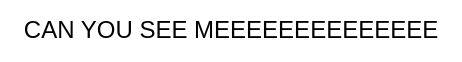 <mxfile version="20.3.6" type="github">
  <diagram id="noXtI8yG-Q0kP_Rg9Qby" name="Page-1">
    <mxGraphModel dx="1422" dy="772" grid="1" gridSize="10" guides="1" tooltips="1" connect="1" arrows="1" fold="1" page="1" pageScale="1" pageWidth="850" pageHeight="1100" math="0" shadow="0">
      <root>
        <mxCell id="0" />
        <mxCell id="1" parent="0" />
        <mxCell id="Fp8Ozq0MW7mNheAk7rFO-1" value="CAN YOU SEE MEEEEEEEEEEEEEE" style="text;html=1;align=center;verticalAlign=middle;resizable=0;points=[];autosize=1;strokeColor=none;fillColor=none;" vertex="1" parent="1">
          <mxGeometry x="225" y="315" width="230" height="30" as="geometry" />
        </mxCell>
      </root>
    </mxGraphModel>
  </diagram>
</mxfile>
